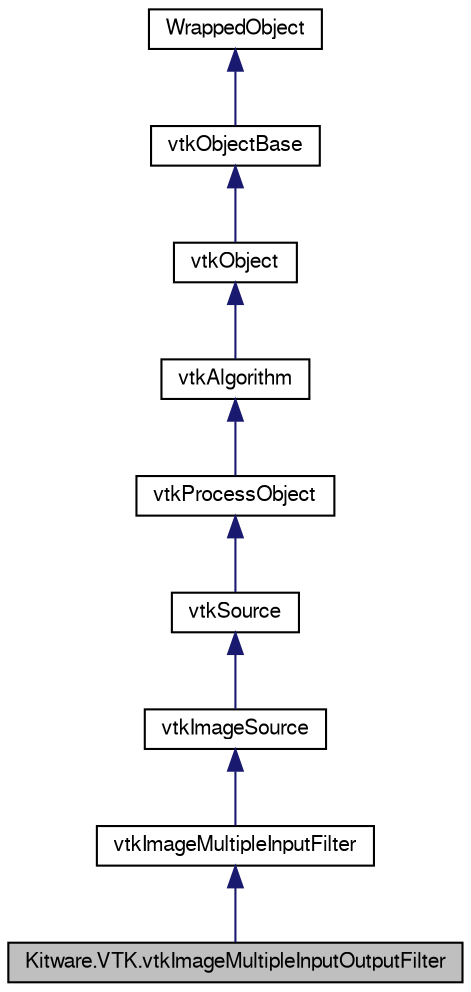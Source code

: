 digraph G
{
  bgcolor="transparent";
  edge [fontname="FreeSans",fontsize="10",labelfontname="FreeSans",labelfontsize="10"];
  node [fontname="FreeSans",fontsize="10",shape=record];
  Node1 [label="Kitware.VTK.vtkImageMultipleInputOutputFilter",height=0.2,width=0.4,color="black", fillcolor="grey75", style="filled" fontcolor="black"];
  Node2 -> Node1 [dir="back",color="midnightblue",fontsize="10",style="solid",fontname="FreeSans"];
  Node2 [label="vtkImageMultipleInputFilter",height=0.2,width=0.4,color="black",URL="$class_kitware_1_1_v_t_k_1_1vtk_image_multiple_input_filter.html",tooltip="vtkImageMultipleInputFilter - Generic filter that has N inputs."];
  Node3 -> Node2 [dir="back",color="midnightblue",fontsize="10",style="solid",fontname="FreeSans"];
  Node3 [label="vtkImageSource",height=0.2,width=0.4,color="black",URL="$class_kitware_1_1_v_t_k_1_1vtk_image_source.html",tooltip="vtkImageSource - Source of data for the imaging pipeline"];
  Node4 -> Node3 [dir="back",color="midnightblue",fontsize="10",style="solid",fontname="FreeSans"];
  Node4 [label="vtkSource",height=0.2,width=0.4,color="black",URL="$class_kitware_1_1_v_t_k_1_1vtk_source.html",tooltip="vtkSource - abstract class specifies interface for visualization network source"];
  Node5 -> Node4 [dir="back",color="midnightblue",fontsize="10",style="solid",fontname="FreeSans"];
  Node5 [label="vtkProcessObject",height=0.2,width=0.4,color="black",URL="$class_kitware_1_1_v_t_k_1_1vtk_process_object.html",tooltip="vtkProcessObject - abstract class specifies interface for visualization filters"];
  Node6 -> Node5 [dir="back",color="midnightblue",fontsize="10",style="solid",fontname="FreeSans"];
  Node6 [label="vtkAlgorithm",height=0.2,width=0.4,color="black",URL="$class_kitware_1_1_v_t_k_1_1vtk_algorithm.html",tooltip="vtkAlgorithm - Superclass for all sources, filters, and sinks in VTK."];
  Node7 -> Node6 [dir="back",color="midnightblue",fontsize="10",style="solid",fontname="FreeSans"];
  Node7 [label="vtkObject",height=0.2,width=0.4,color="black",URL="$class_kitware_1_1_v_t_k_1_1vtk_object.html",tooltip="vtkObject - abstract base class for most VTK objects"];
  Node8 -> Node7 [dir="back",color="midnightblue",fontsize="10",style="solid",fontname="FreeSans"];
  Node8 [label="vtkObjectBase",height=0.2,width=0.4,color="black",URL="$class_kitware_1_1_v_t_k_1_1vtk_object_base.html",tooltip="vtkObjectBase - abstract base class for most VTK objects"];
  Node9 -> Node8 [dir="back",color="midnightblue",fontsize="10",style="solid",fontname="FreeSans"];
  Node9 [label="WrappedObject",height=0.2,width=0.4,color="black",URL="$class_kitware_1_1_v_t_k_1_1_wrapped_object.html",tooltip="Base class for all the mummy wrapped classes in Kitware.VTK."];
}
